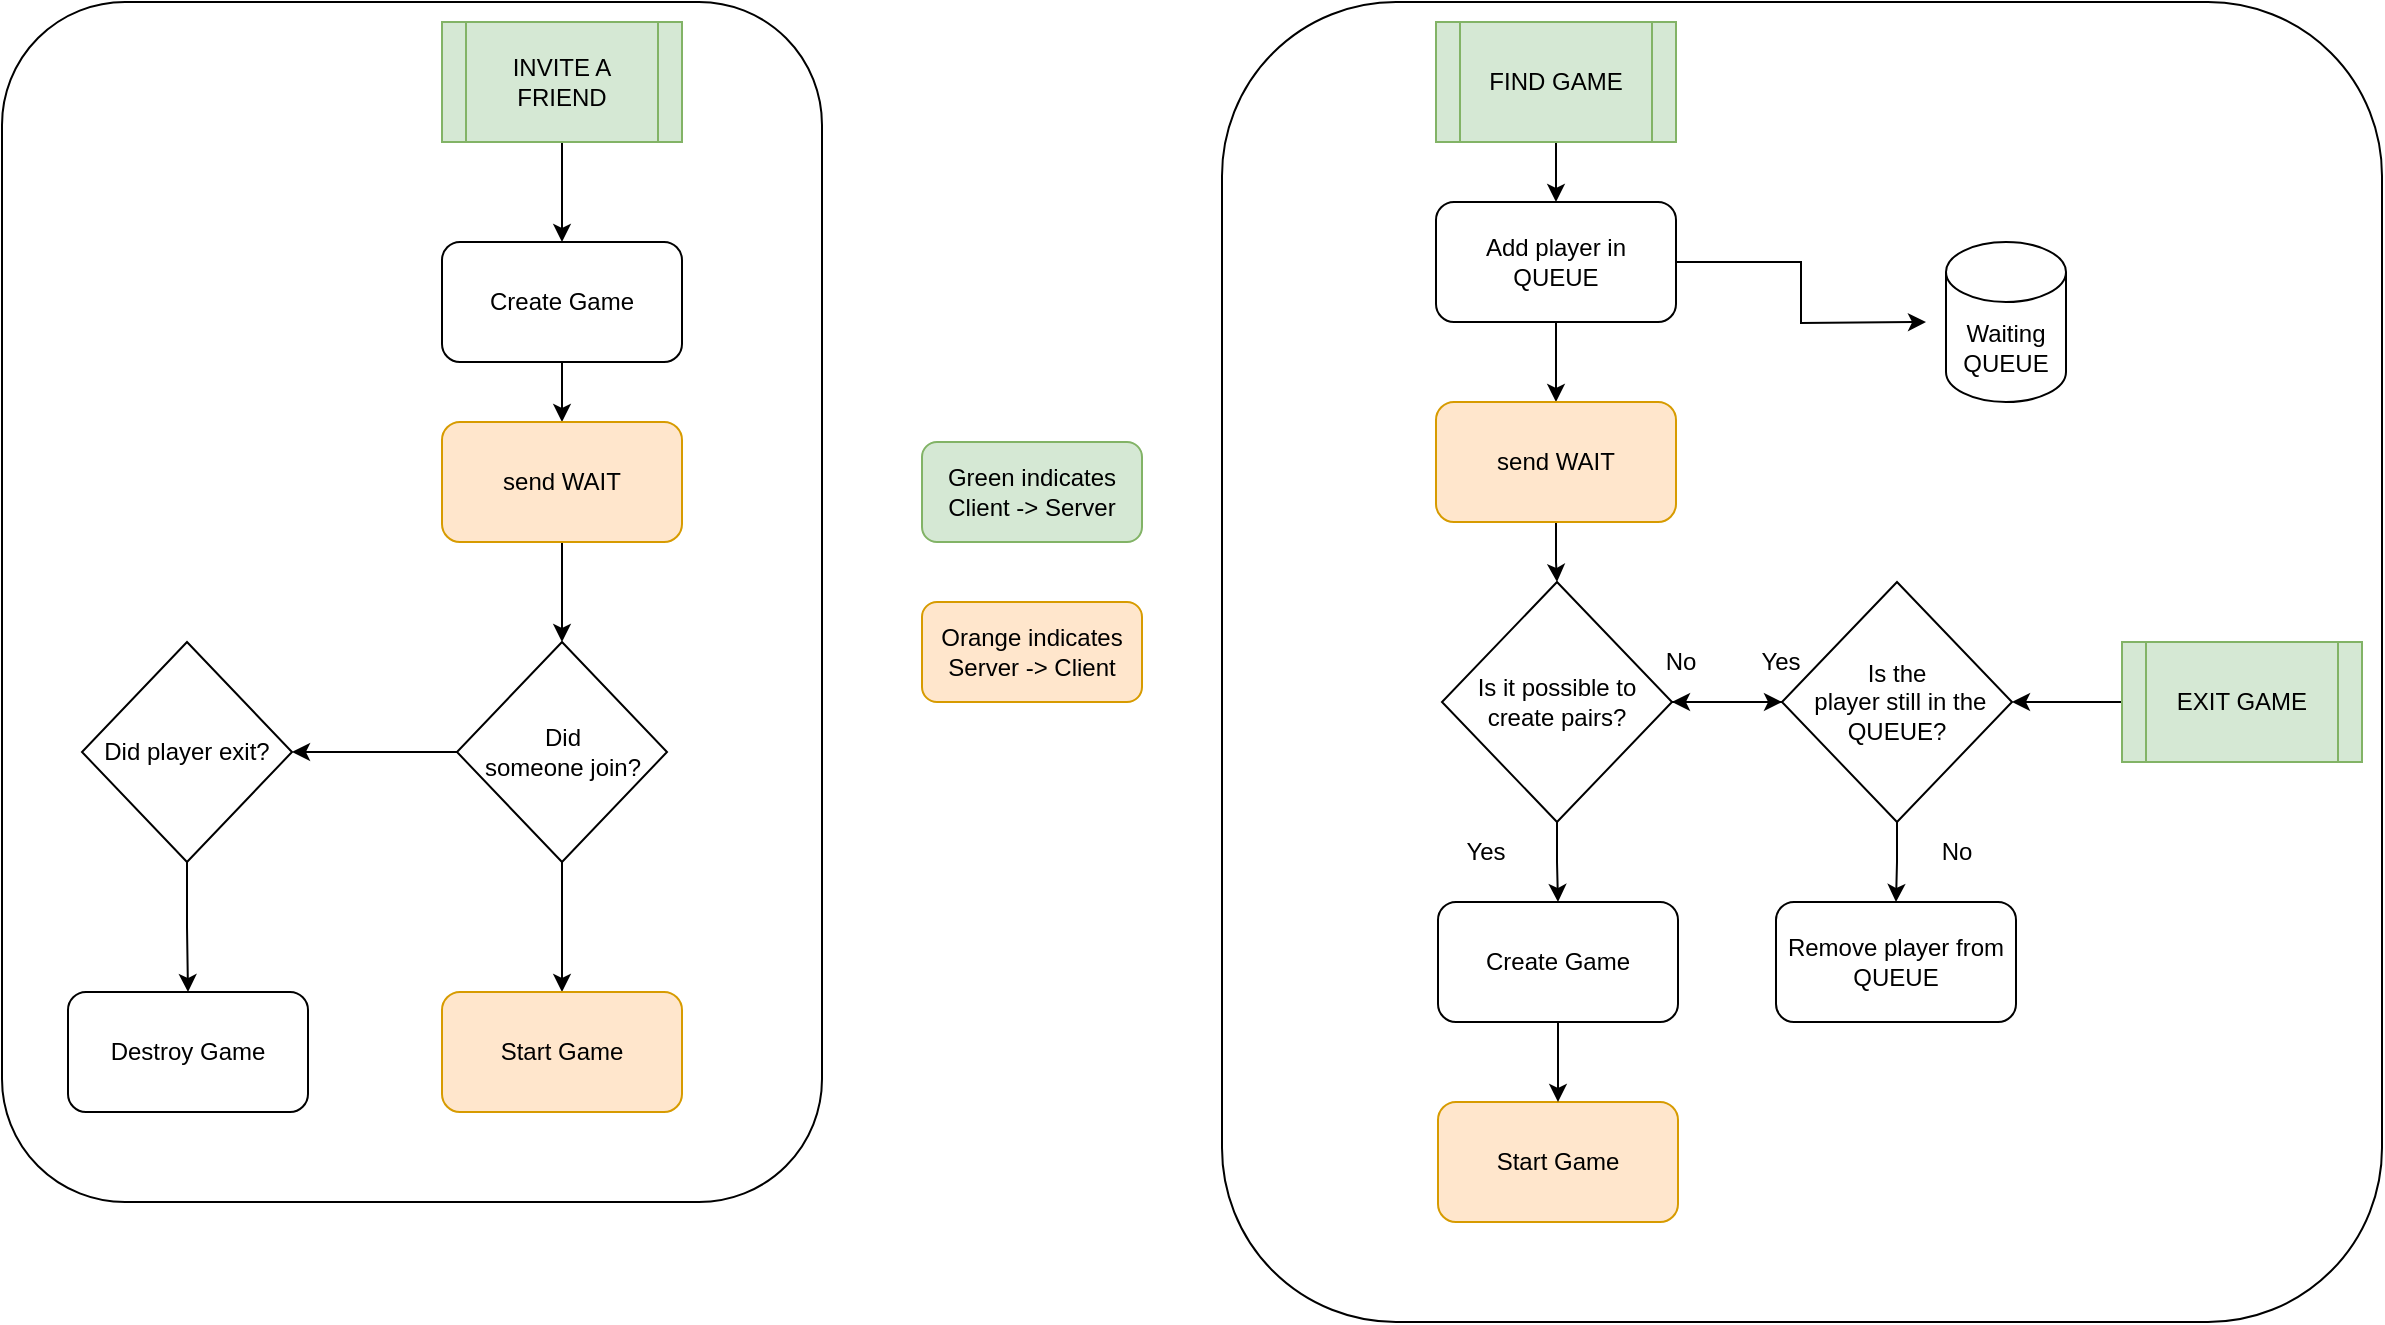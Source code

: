 <mxfile version="20.4.0" type="device" pages="2"><diagram id="ODgBARcpL-GPtb5G_009" name="Page-1"><mxGraphModel dx="2272" dy="729" grid="1" gridSize="10" guides="1" tooltips="1" connect="1" arrows="1" fold="1" page="1" pageScale="1" pageWidth="850" pageHeight="1100" math="0" shadow="0"><root><mxCell id="0"/><mxCell id="1" parent="0"/><mxCell id="LU0lHfbDKrACViaZvKwc-45" value="" style="rounded=1;whiteSpace=wrap;html=1;" vertex="1" parent="1"><mxGeometry x="-350" y="40" width="410" height="600" as="geometry"/></mxCell><mxCell id="LU0lHfbDKrACViaZvKwc-19" value="" style="rounded=1;whiteSpace=wrap;html=1;" vertex="1" parent="1"><mxGeometry x="260" y="40" width="580" height="660" as="geometry"/></mxCell><mxCell id="LU0lHfbDKrACViaZvKwc-40" style="edgeStyle=orthogonalEdgeStyle;rounded=0;orthogonalLoop=1;jettySize=auto;html=1;entryX=0.5;entryY=0;entryDx=0;entryDy=0;startArrow=none;startFill=0;endArrow=classic;endFill=1;" edge="1" parent="1" source="LU0lHfbDKrACViaZvKwc-18" target="LU0lHfbDKrACViaZvKwc-21"><mxGeometry relative="1" as="geometry"/></mxCell><mxCell id="LU0lHfbDKrACViaZvKwc-18" value="INVITE A FRIEND" style="shape=process;whiteSpace=wrap;html=1;backgroundOutline=1;fillColor=#d5e8d4;strokeColor=#82b366;" vertex="1" parent="1"><mxGeometry x="-130" y="50" width="120" height="60" as="geometry"/></mxCell><mxCell id="LU0lHfbDKrACViaZvKwc-49" style="edgeStyle=orthogonalEdgeStyle;rounded=0;orthogonalLoop=1;jettySize=auto;html=1;startArrow=none;startFill=0;endArrow=classic;endFill=1;" edge="1" parent="1" source="LU0lHfbDKrACViaZvKwc-21" target="LU0lHfbDKrACViaZvKwc-48"><mxGeometry relative="1" as="geometry"/></mxCell><mxCell id="LU0lHfbDKrACViaZvKwc-21" value="Create Game" style="rounded=1;whiteSpace=wrap;html=1;" vertex="1" parent="1"><mxGeometry x="-130" y="160" width="120" height="60" as="geometry"/></mxCell><mxCell id="LU0lHfbDKrACViaZvKwc-26" style="edgeStyle=orthogonalEdgeStyle;rounded=0;orthogonalLoop=1;jettySize=auto;html=1;startArrow=none;startFill=0;endArrow=classic;endFill=1;" edge="1" parent="1" source="LU0lHfbDKrACViaZvKwc-24" target="LU0lHfbDKrACViaZvKwc-6"><mxGeometry relative="1" as="geometry"/></mxCell><mxCell id="LU0lHfbDKrACViaZvKwc-30" style="edgeStyle=orthogonalEdgeStyle;rounded=0;orthogonalLoop=1;jettySize=auto;html=1;startArrow=none;startFill=0;endArrow=classic;endFill=1;" edge="1" parent="1" source="LU0lHfbDKrACViaZvKwc-24" target="LU0lHfbDKrACViaZvKwc-29"><mxGeometry relative="1" as="geometry"/></mxCell><mxCell id="LU0lHfbDKrACViaZvKwc-24" value="Is the&lt;br&gt;&amp;nbsp;player still in the QUEUE?" style="rhombus;whiteSpace=wrap;html=1;" vertex="1" parent="1"><mxGeometry x="540" y="330" width="115" height="120" as="geometry"/></mxCell><mxCell id="LU0lHfbDKrACViaZvKwc-25" style="edgeStyle=orthogonalEdgeStyle;rounded=0;orthogonalLoop=1;jettySize=auto;html=1;startArrow=none;startFill=0;endArrow=classic;endFill=1;" edge="1" parent="1" source="LU0lHfbDKrACViaZvKwc-6" target="LU0lHfbDKrACViaZvKwc-24"><mxGeometry relative="1" as="geometry"/></mxCell><mxCell id="LU0lHfbDKrACViaZvKwc-34" style="edgeStyle=orthogonalEdgeStyle;rounded=0;orthogonalLoop=1;jettySize=auto;html=1;entryX=1;entryY=0.5;entryDx=0;entryDy=0;startArrow=none;startFill=0;endArrow=classic;endFill=1;" edge="1" parent="1" source="LU0lHfbDKrACViaZvKwc-33" target="LU0lHfbDKrACViaZvKwc-24"><mxGeometry relative="1" as="geometry"/></mxCell><mxCell id="LU0lHfbDKrACViaZvKwc-33" value="EXIT GAME" style="shape=process;whiteSpace=wrap;html=1;backgroundOutline=1;fillColor=#d5e8d4;strokeColor=#82b366;" vertex="1" parent="1"><mxGeometry x="710" y="360" width="120" height="60" as="geometry"/></mxCell><mxCell id="LU0lHfbDKrACViaZvKwc-42" style="edgeStyle=orthogonalEdgeStyle;rounded=0;orthogonalLoop=1;jettySize=auto;html=1;entryX=0.5;entryY=0;entryDx=0;entryDy=0;startArrow=none;startFill=0;endArrow=classic;endFill=1;" edge="1" parent="1" source="LU0lHfbDKrACViaZvKwc-35" target="LU0lHfbDKrACViaZvKwc-38"><mxGeometry relative="1" as="geometry"/></mxCell><mxCell id="LU0lHfbDKrACViaZvKwc-43" style="edgeStyle=orthogonalEdgeStyle;rounded=0;orthogonalLoop=1;jettySize=auto;html=1;entryX=1;entryY=0.5;entryDx=0;entryDy=0;startArrow=none;startFill=0;endArrow=classic;endFill=1;" edge="1" parent="1" source="LU0lHfbDKrACViaZvKwc-35" target="LU0lHfbDKrACViaZvKwc-37"><mxGeometry relative="1" as="geometry"/></mxCell><mxCell id="LU0lHfbDKrACViaZvKwc-35" value="Did &lt;br&gt;someone join?" style="rhombus;whiteSpace=wrap;html=1;" vertex="1" parent="1"><mxGeometry x="-122.5" y="360" width="105" height="110" as="geometry"/></mxCell><mxCell id="LU0lHfbDKrACViaZvKwc-44" style="edgeStyle=orthogonalEdgeStyle;rounded=0;orthogonalLoop=1;jettySize=auto;html=1;entryX=0.5;entryY=0;entryDx=0;entryDy=0;startArrow=none;startFill=0;endArrow=classic;endFill=1;" edge="1" parent="1" source="LU0lHfbDKrACViaZvKwc-37" target="LU0lHfbDKrACViaZvKwc-39"><mxGeometry relative="1" as="geometry"/></mxCell><mxCell id="LU0lHfbDKrACViaZvKwc-37" value="Did player exit?" style="rhombus;whiteSpace=wrap;html=1;" vertex="1" parent="1"><mxGeometry x="-310" y="360" width="105" height="110" as="geometry"/></mxCell><mxCell id="LU0lHfbDKrACViaZvKwc-38" value="Start Game" style="rounded=1;whiteSpace=wrap;html=1;fillColor=#ffe6cc;strokeColor=#d79b00;" vertex="1" parent="1"><mxGeometry x="-130" y="535" width="120" height="60" as="geometry"/></mxCell><mxCell id="LU0lHfbDKrACViaZvKwc-39" value="Destroy Game" style="rounded=1;whiteSpace=wrap;html=1;" vertex="1" parent="1"><mxGeometry x="-317" y="535" width="120" height="60" as="geometry"/></mxCell><mxCell id="LU0lHfbDKrACViaZvKwc-46" value="Orange indicates Server -&amp;gt; Client" style="rounded=1;whiteSpace=wrap;html=1;fillColor=#ffe6cc;strokeColor=#d79b00;" vertex="1" parent="1"><mxGeometry x="110" y="340" width="110" height="50" as="geometry"/></mxCell><mxCell id="LU0lHfbDKrACViaZvKwc-47" value="Green indicates Client -&amp;gt; Server" style="rounded=1;whiteSpace=wrap;html=1;fillColor=#d5e8d4;strokeColor=#82b366;" vertex="1" parent="1"><mxGeometry x="110" y="260" width="110" height="50" as="geometry"/></mxCell><mxCell id="LU0lHfbDKrACViaZvKwc-50" style="edgeStyle=orthogonalEdgeStyle;rounded=0;orthogonalLoop=1;jettySize=auto;html=1;startArrow=none;startFill=0;endArrow=classic;endFill=1;" edge="1" parent="1" source="LU0lHfbDKrACViaZvKwc-48" target="LU0lHfbDKrACViaZvKwc-35"><mxGeometry relative="1" as="geometry"/></mxCell><mxCell id="LU0lHfbDKrACViaZvKwc-48" value="send WAIT" style="rounded=1;whiteSpace=wrap;html=1;fillColor=#ffe6cc;strokeColor=#d79b00;" vertex="1" parent="1"><mxGeometry x="-130" y="250" width="120" height="60" as="geometry"/></mxCell><mxCell id="LU0lHfbDKrACViaZvKwc-4" style="edgeStyle=orthogonalEdgeStyle;rounded=0;orthogonalLoop=1;jettySize=auto;html=1;" edge="1" parent="1" source="LU0lHfbDKrACViaZvKwc-1"><mxGeometry relative="1" as="geometry"><mxPoint x="612" y="200" as="targetPoint"/></mxGeometry></mxCell><mxCell id="LU0lHfbDKrACViaZvKwc-53" style="edgeStyle=orthogonalEdgeStyle;rounded=0;orthogonalLoop=1;jettySize=auto;html=1;entryX=0.5;entryY=0;entryDx=0;entryDy=0;startArrow=none;startFill=0;endArrow=classic;endFill=1;" edge="1" parent="1" source="LU0lHfbDKrACViaZvKwc-1" target="LU0lHfbDKrACViaZvKwc-51"><mxGeometry relative="1" as="geometry"/></mxCell><mxCell id="LU0lHfbDKrACViaZvKwc-1" value="Add player in &lt;br&gt;QUEUE" style="rounded=1;whiteSpace=wrap;html=1;" vertex="1" parent="1"><mxGeometry x="367" y="140" width="120" height="60" as="geometry"/></mxCell><mxCell id="LU0lHfbDKrACViaZvKwc-14" style="edgeStyle=orthogonalEdgeStyle;rounded=0;orthogonalLoop=1;jettySize=auto;html=1;entryX=0.5;entryY=0;entryDx=0;entryDy=0;startArrow=none;startFill=0;endArrow=classic;endFill=1;" edge="1" parent="1" source="LU0lHfbDKrACViaZvKwc-2" target="LU0lHfbDKrACViaZvKwc-1"><mxGeometry relative="1" as="geometry"/></mxCell><mxCell id="LU0lHfbDKrACViaZvKwc-2" value="FIND GAME" style="shape=process;whiteSpace=wrap;html=1;backgroundOutline=1;fillColor=#d5e8d4;strokeColor=#82b366;" vertex="1" parent="1"><mxGeometry x="367" y="50" width="120" height="60" as="geometry"/></mxCell><mxCell id="LU0lHfbDKrACViaZvKwc-3" value="Waiting&lt;br&gt;QUEUE" style="shape=cylinder3;whiteSpace=wrap;html=1;boundedLbl=1;backgroundOutline=1;size=15;" vertex="1" parent="1"><mxGeometry x="622" y="160" width="60" height="80" as="geometry"/></mxCell><mxCell id="LU0lHfbDKrACViaZvKwc-6" value="Is it possible to create pairs?" style="rhombus;whiteSpace=wrap;html=1;" vertex="1" parent="1"><mxGeometry x="370" y="330" width="115" height="120" as="geometry"/></mxCell><mxCell id="LU0lHfbDKrACViaZvKwc-11" value="Start Game" style="rounded=1;whiteSpace=wrap;html=1;fillColor=#ffe6cc;strokeColor=#d79b00;" vertex="1" parent="1"><mxGeometry x="368" y="590" width="120" height="60" as="geometry"/></mxCell><mxCell id="LU0lHfbDKrACViaZvKwc-13" value="Yes" style="text;html=1;strokeColor=none;fillColor=none;align=center;verticalAlign=middle;whiteSpace=wrap;rounded=0;" vertex="1" parent="1"><mxGeometry x="362" y="450" width="60" height="30" as="geometry"/></mxCell><mxCell id="LU0lHfbDKrACViaZvKwc-17" style="edgeStyle=orthogonalEdgeStyle;rounded=0;orthogonalLoop=1;jettySize=auto;html=1;startArrow=none;startFill=0;endArrow=classic;endFill=1;" edge="1" parent="1" source="LU0lHfbDKrACViaZvKwc-15" target="LU0lHfbDKrACViaZvKwc-11"><mxGeometry relative="1" as="geometry"/></mxCell><mxCell id="LU0lHfbDKrACViaZvKwc-15" value="Create Game" style="rounded=1;whiteSpace=wrap;html=1;" vertex="1" parent="1"><mxGeometry x="368" y="490" width="120" height="60" as="geometry"/></mxCell><mxCell id="LU0lHfbDKrACViaZvKwc-16" style="edgeStyle=orthogonalEdgeStyle;rounded=0;orthogonalLoop=1;jettySize=auto;html=1;entryX=0.5;entryY=0;entryDx=0;entryDy=0;startArrow=none;startFill=0;endArrow=classic;endFill=1;" edge="1" parent="1" source="LU0lHfbDKrACViaZvKwc-6" target="LU0lHfbDKrACViaZvKwc-15"><mxGeometry relative="1" as="geometry"/></mxCell><mxCell id="LU0lHfbDKrACViaZvKwc-27" value="Yes" style="text;html=1;strokeColor=none;fillColor=none;align=center;verticalAlign=middle;whiteSpace=wrap;rounded=0;" vertex="1" parent="1"><mxGeometry x="522" y="360" width="35" height="20" as="geometry"/></mxCell><mxCell id="LU0lHfbDKrACViaZvKwc-28" value="No" style="text;html=1;strokeColor=none;fillColor=none;align=center;verticalAlign=middle;whiteSpace=wrap;rounded=0;" vertex="1" parent="1"><mxGeometry x="472" y="360" width="35" height="20" as="geometry"/></mxCell><mxCell id="LU0lHfbDKrACViaZvKwc-29" value="Remove player from QUEUE" style="rounded=1;whiteSpace=wrap;html=1;" vertex="1" parent="1"><mxGeometry x="537" y="490" width="120" height="60" as="geometry"/></mxCell><mxCell id="LU0lHfbDKrACViaZvKwc-32" value="No" style="text;html=1;strokeColor=none;fillColor=none;align=center;verticalAlign=middle;whiteSpace=wrap;rounded=0;" vertex="1" parent="1"><mxGeometry x="610" y="455" width="35" height="20" as="geometry"/></mxCell><mxCell id="LU0lHfbDKrACViaZvKwc-56" style="edgeStyle=orthogonalEdgeStyle;rounded=0;orthogonalLoop=1;jettySize=auto;html=1;entryX=0.5;entryY=0;entryDx=0;entryDy=0;startArrow=none;startFill=0;endArrow=classic;endFill=1;" edge="1" parent="1" source="LU0lHfbDKrACViaZvKwc-51" target="LU0lHfbDKrACViaZvKwc-6"><mxGeometry relative="1" as="geometry"/></mxCell><mxCell id="LU0lHfbDKrACViaZvKwc-51" value="send WAIT" style="rounded=1;whiteSpace=wrap;html=1;fillColor=#ffe6cc;strokeColor=#d79b00;" vertex="1" parent="1"><mxGeometry x="367" y="240" width="120" height="60" as="geometry"/></mxCell></root></mxGraphModel></diagram><diagram id="yzSqr4-s0uucJehfEL9u" name="Page-2"><mxGraphModel dx="1422" dy="729" grid="1" gridSize="10" guides="1" tooltips="1" connect="1" arrows="1" fold="1" page="1" pageScale="1" pageWidth="850" pageHeight="1100" math="0" shadow="0"><root><mxCell id="0"/><mxCell id="1" parent="0"/><mxCell id="tG7530QHkDXpMw2pT8OV-1" style="edgeStyle=orthogonalEdgeStyle;rounded=0;orthogonalLoop=1;jettySize=auto;html=1;entryX=0.5;entryY=0;entryDx=0;entryDy=0;startArrow=none;startFill=0;endArrow=classic;endFill=1;" edge="1" source="tG7530QHkDXpMw2pT8OV-2" parent="1"><mxGeometry relative="1" as="geometry"><mxPoint x="347" y="370" as="targetPoint"/></mxGeometry></mxCell><mxCell id="tG7530QHkDXpMw2pT8OV-2" value="Play Move" style="shape=process;whiteSpace=wrap;html=1;backgroundOutline=1;fillColor=#d5e8d4;strokeColor=#82b366;" vertex="1" parent="1"><mxGeometry x="287" y="260" width="120" height="60" as="geometry"/></mxCell><mxCell id="tG7530QHkDXpMw2pT8OV-22" style="edgeStyle=orthogonalEdgeStyle;rounded=0;orthogonalLoop=1;jettySize=auto;html=1;entryX=0;entryY=0.5;entryDx=0;entryDy=0;startArrow=none;startFill=0;endArrow=classic;endFill=1;" edge="1" parent="1" source="tG7530QHkDXpMw2pT8OV-9" target="tG7530QHkDXpMw2pT8OV-15"><mxGeometry relative="1" as="geometry"/></mxCell><mxCell id="tG7530QHkDXpMw2pT8OV-23" style="edgeStyle=orthogonalEdgeStyle;rounded=0;orthogonalLoop=1;jettySize=auto;html=1;entryX=0.5;entryY=0;entryDx=0;entryDy=0;startArrow=none;startFill=0;endArrow=classic;endFill=1;" edge="1" parent="1" source="tG7530QHkDXpMw2pT8OV-9" target="tG7530QHkDXpMw2pT8OV-17"><mxGeometry relative="1" as="geometry"/></mxCell><mxCell id="tG7530QHkDXpMw2pT8OV-9" value="Is the move&lt;br&gt;&amp;nbsp;valid?" style="rhombus;whiteSpace=wrap;html=1;" vertex="1" parent="1"><mxGeometry x="294.5" y="380" width="105" height="110" as="geometry"/></mxCell><mxCell id="tG7530QHkDXpMw2pT8OV-15" value="ERROR&lt;br&gt;INVALID MOVE" style="rounded=1;whiteSpace=wrap;html=1;fillColor=#ffe6cc;strokeColor=#d79b00;" vertex="1" parent="1"><mxGeometry x="490" y="405" width="120" height="60" as="geometry"/></mxCell><mxCell id="tG7530QHkDXpMw2pT8OV-25" style="edgeStyle=orthogonalEdgeStyle;rounded=0;orthogonalLoop=1;jettySize=auto;html=1;entryX=0.5;entryY=0;entryDx=0;entryDy=0;startArrow=none;startFill=0;endArrow=classic;endFill=1;" edge="1" parent="1" source="tG7530QHkDXpMw2pT8OV-16" target="tG7530QHkDXpMw2pT8OV-18"><mxGeometry relative="1" as="geometry"/></mxCell><mxCell id="tG7530QHkDXpMw2pT8OV-16" value="BROADCAST&lt;br&gt;MOVE" style="rounded=1;whiteSpace=wrap;html=1;fillColor=#ffe6cc;strokeColor=#d79b00;" vertex="1" parent="1"><mxGeometry x="287" y="620" width="120" height="60" as="geometry"/></mxCell><mxCell id="tG7530QHkDXpMw2pT8OV-24" style="edgeStyle=orthogonalEdgeStyle;rounded=0;orthogonalLoop=1;jettySize=auto;html=1;entryX=0.5;entryY=0;entryDx=0;entryDy=0;startArrow=none;startFill=0;endArrow=classic;endFill=1;" edge="1" parent="1" source="tG7530QHkDXpMw2pT8OV-17" target="tG7530QHkDXpMw2pT8OV-16"><mxGeometry relative="1" as="geometry"/></mxCell><mxCell id="tG7530QHkDXpMw2pT8OV-17" value="Play Move&amp;nbsp;" style="rounded=1;whiteSpace=wrap;html=1;" vertex="1" parent="1"><mxGeometry x="287" y="520" width="120" height="60" as="geometry"/></mxCell><mxCell id="tG7530QHkDXpMw2pT8OV-26" style="edgeStyle=orthogonalEdgeStyle;rounded=0;orthogonalLoop=1;jettySize=auto;html=1;startArrow=none;startFill=0;endArrow=classic;endFill=1;" edge="1" parent="1" source="tG7530QHkDXpMw2pT8OV-18" target="tG7530QHkDXpMw2pT8OV-21"><mxGeometry relative="1" as="geometry"/></mxCell><mxCell id="tG7530QHkDXpMw2pT8OV-27" style="edgeStyle=orthogonalEdgeStyle;rounded=0;orthogonalLoop=1;jettySize=auto;html=1;startArrow=none;startFill=0;endArrow=classic;endFill=1;" edge="1" parent="1" source="tG7530QHkDXpMw2pT8OV-18" target="tG7530QHkDXpMw2pT8OV-19"><mxGeometry relative="1" as="geometry"/></mxCell><mxCell id="tG7530QHkDXpMw2pT8OV-18" value="Is winning&lt;br&gt;&amp;nbsp;move?" style="rhombus;whiteSpace=wrap;html=1;" vertex="1" parent="1"><mxGeometry x="294.5" y="720" width="105" height="110" as="geometry"/></mxCell><mxCell id="tG7530QHkDXpMw2pT8OV-19" value="Do nothing" style="rounded=1;whiteSpace=wrap;html=1;" vertex="1" parent="1"><mxGeometry x="490" y="745" width="120" height="60" as="geometry"/></mxCell><mxCell id="tG7530QHkDXpMw2pT8OV-21" value="BROADCAST&lt;br&gt;WINNER" style="rounded=1;whiteSpace=wrap;html=1;fillColor=#ffe6cc;strokeColor=#d79b00;" vertex="1" parent="1"><mxGeometry x="287" y="870" width="120" height="60" as="geometry"/></mxCell><mxCell id="tG7530QHkDXpMw2pT8OV-28" value="NO" style="text;html=1;strokeColor=none;fillColor=none;align=center;verticalAlign=middle;whiteSpace=wrap;rounded=0;" vertex="1" parent="1"><mxGeometry x="407" y="405" width="60" height="30" as="geometry"/></mxCell><mxCell id="tG7530QHkDXpMw2pT8OV-29" value="NO" style="text;html=1;strokeColor=none;fillColor=none;align=center;verticalAlign=middle;whiteSpace=wrap;rounded=0;" vertex="1" parent="1"><mxGeometry x="417" y="745" width="60" height="30" as="geometry"/></mxCell><mxCell id="tG7530QHkDXpMw2pT8OV-30" value="YES" style="text;html=1;strokeColor=none;fillColor=none;align=center;verticalAlign=middle;whiteSpace=wrap;rounded=0;" vertex="1" parent="1"><mxGeometry x="294.5" y="830" width="60" height="30" as="geometry"/></mxCell><mxCell id="tG7530QHkDXpMw2pT8OV-31" value="YES" style="text;html=1;strokeColor=none;fillColor=none;align=center;verticalAlign=middle;whiteSpace=wrap;rounded=0;" vertex="1" parent="1"><mxGeometry x="287" y="480" width="60" height="30" as="geometry"/></mxCell></root></mxGraphModel></diagram></mxfile>